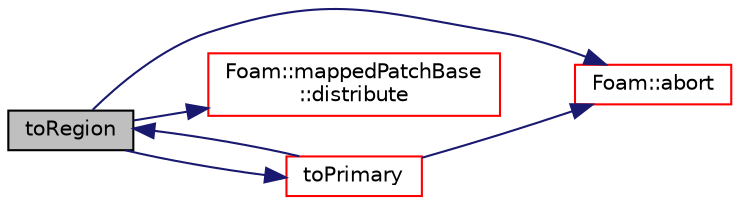 digraph "toRegion"
{
  bgcolor="transparent";
  edge [fontname="Helvetica",fontsize="10",labelfontname="Helvetica",labelfontsize="10"];
  node [fontname="Helvetica",fontsize="10",shape=record];
  rankdir="LR";
  Node1 [label="toRegion",height=0.2,width=0.4,color="black", fillcolor="grey75", style="filled", fontcolor="black"];
  Node1 -> Node2 [color="midnightblue",fontsize="10",style="solid",fontname="Helvetica"];
  Node2 [label="Foam::abort",height=0.2,width=0.4,color="red",URL="$a10733.html#a447107a607d03e417307c203fa5fb44b"];
  Node1 -> Node3 [color="midnightblue",fontsize="10",style="solid",fontname="Helvetica"];
  Node3 [label="Foam::mappedPatchBase\l::distribute",height=0.2,width=0.4,color="red",URL="$a01421.html#a19634e92e19466f33831b6908d0a4fab",tooltip="Wrapper around map/interpolate data distribution. "];
  Node1 -> Node4 [color="midnightblue",fontsize="10",style="solid",fontname="Helvetica"];
  Node4 [label="toPrimary",height=0.2,width=0.4,color="red",URL="$a02133.html#ae3e2347b9e0b838573435f06d9e51bf0",tooltip="Convert a local region field to the primary region. "];
  Node4 -> Node2 [color="midnightblue",fontsize="10",style="solid",fontname="Helvetica"];
  Node4 -> Node1 [color="midnightblue",fontsize="10",style="solid",fontname="Helvetica"];
}
